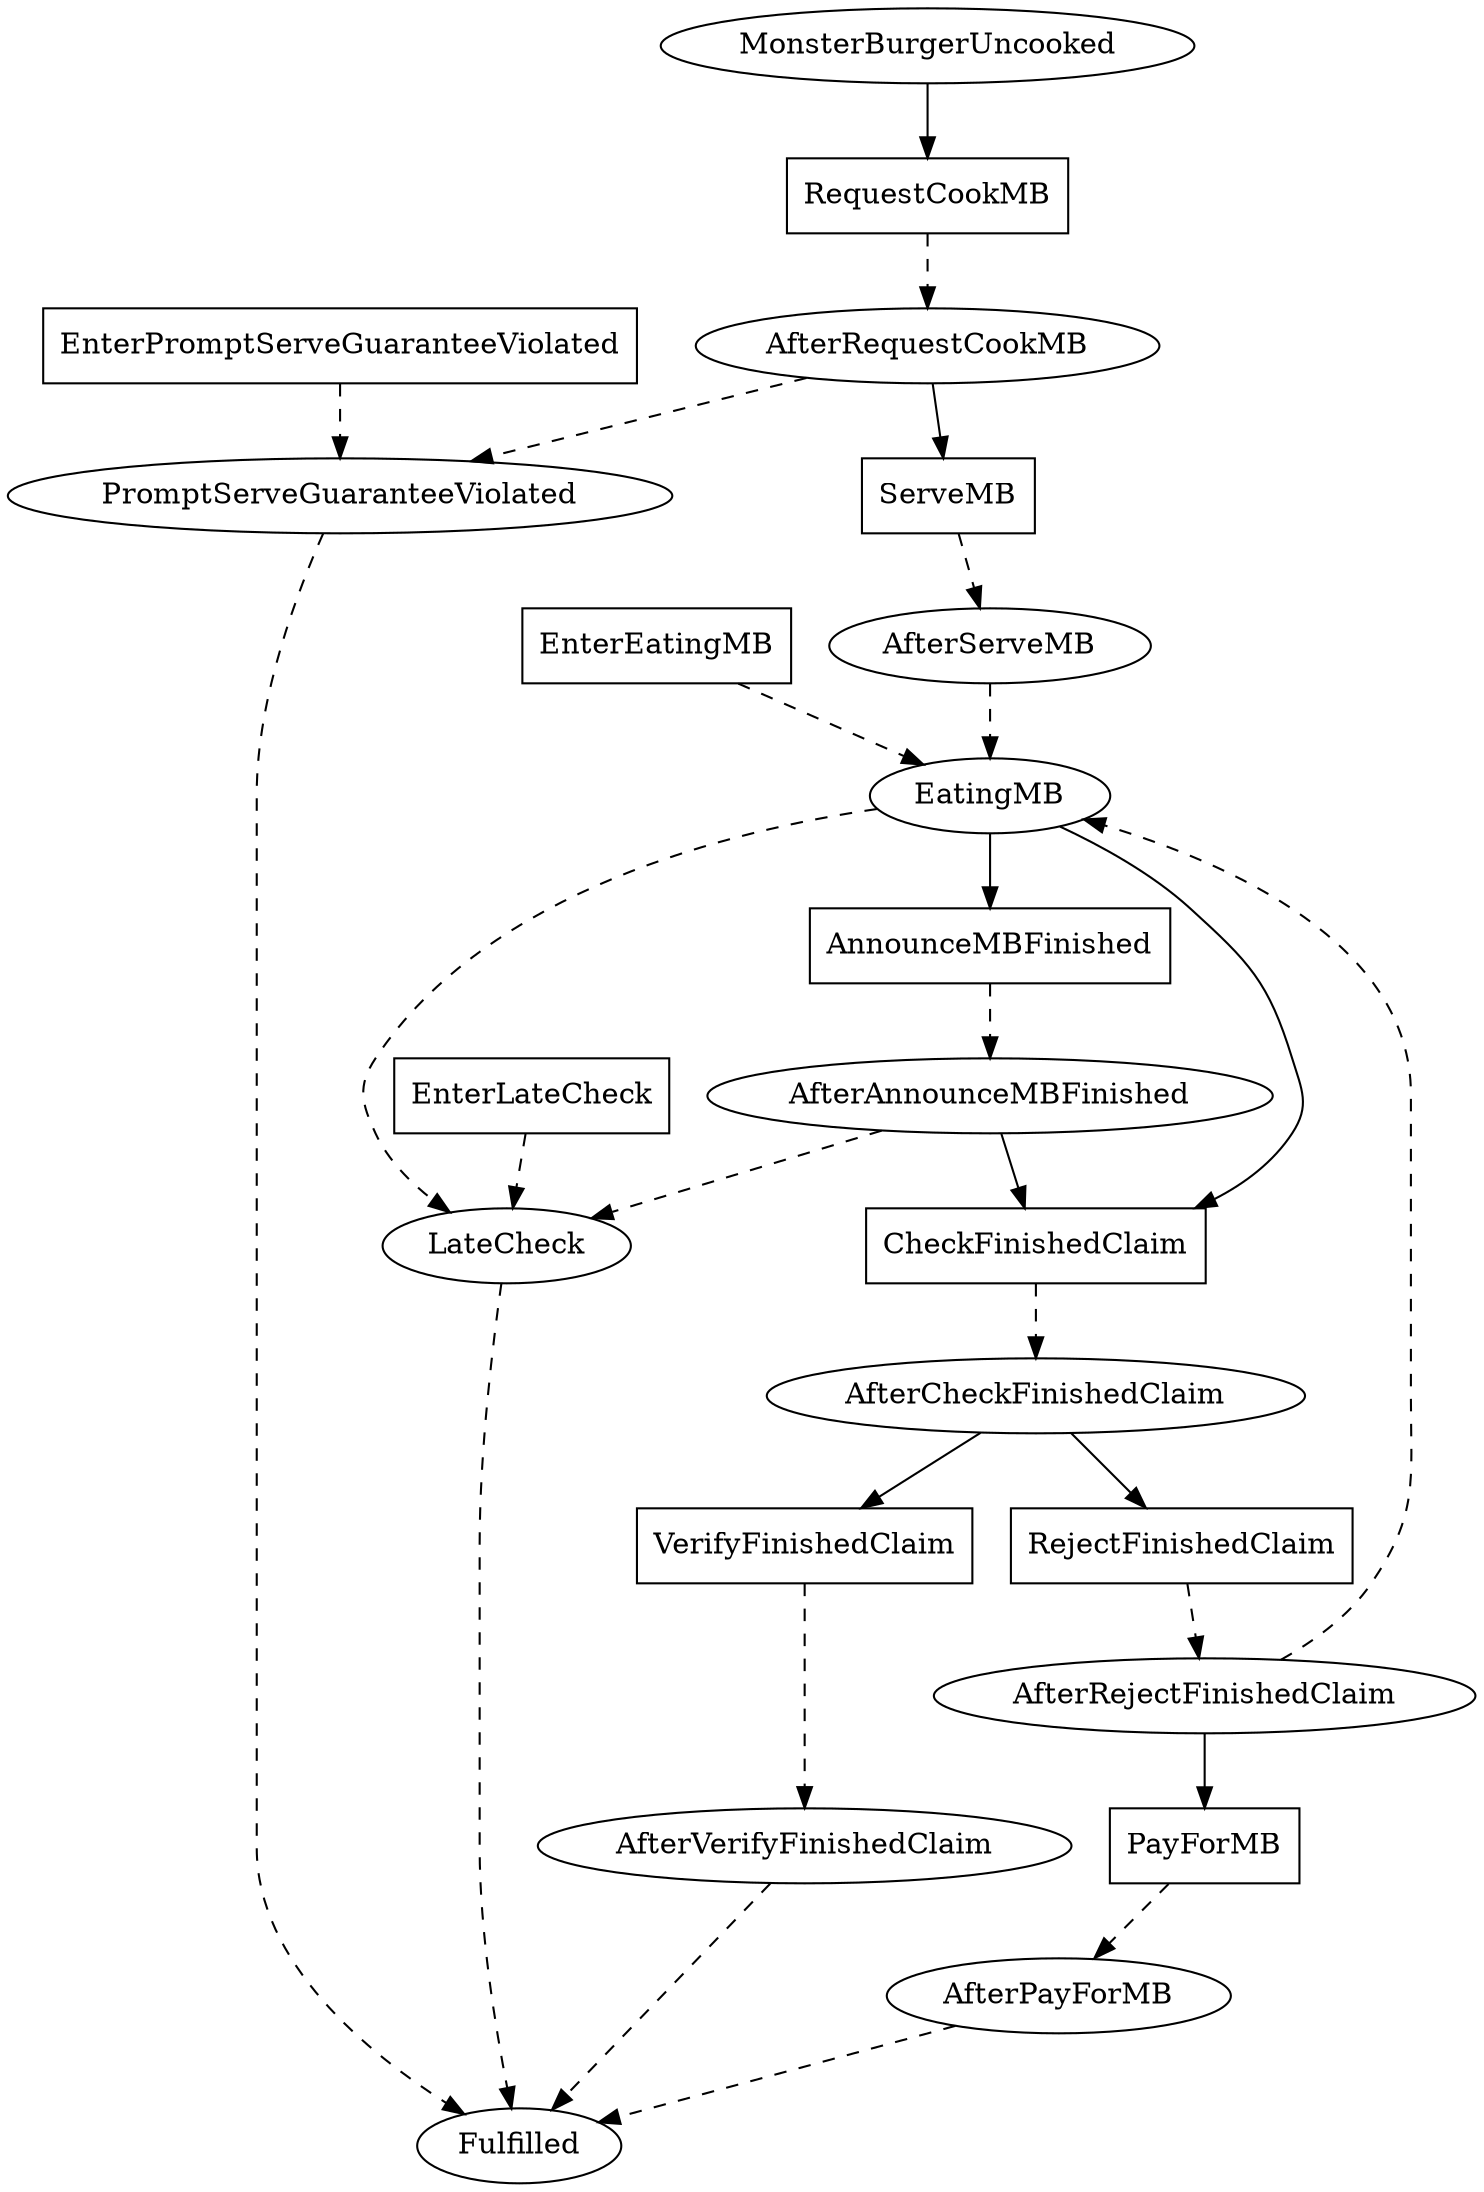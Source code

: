 // THIS IS A GENERATED FILE. DO NOT EDIT.

digraph Monster_Burger {    
    MonsterBurgerUncooked[label=MonsterBurgerUncooked];
	AfterRequestCookMB[label=AfterRequestCookMB];
	AfterServeMB[label=AfterServeMB];
	PromptServeGuaranteeViolated[label=PromptServeGuaranteeViolated];
	EatingMB[label=EatingMB];
	AfterAnnounceMBFinished[label=AfterAnnounceMBFinished];
	LateCheck[label=LateCheck];
	AfterCheckFinishedClaim[label=AfterCheckFinishedClaim];
	AfterRejectFinishedClaim[label=AfterRejectFinishedClaim];
	AfterPayForMB[label=AfterPayForMB];
	AfterVerifyFinishedClaim[label=AfterVerifyFinishedClaim]
    
    RequestCookMB[label=RequestCookMB,shape=box];
	ServeMB[label=ServeMB,shape=box];
	EnterPromptServeGuaranteeViolated[label=EnterPromptServeGuaranteeViolated,shape=box];
	EnterEatingMB[label=EnterEatingMB,shape=box];
	AnnounceMBFinished[label=AnnounceMBFinished,shape=box];
	EnterLateCheck[label=EnterLateCheck,shape=box];
	CheckFinishedClaim[label=CheckFinishedClaim,shape=box];
	RejectFinishedClaim[label=RejectFinishedClaim,shape=box];
	PayForMB[label=PayForMB,shape=box];
	VerifyFinishedClaim[label=VerifyFinishedClaim,shape=box]
 
    MonsterBurgerUncooked -> RequestCookMB;
	AfterRequestCookMB -> ServeMB;
	AfterRequestCookMB -> PromptServeGuaranteeViolated [style=dashed];
	AfterServeMB -> EatingMB [style=dashed];
	PromptServeGuaranteeViolated -> Fulfilled [style=dashed];
	EatingMB -> AnnounceMBFinished;
	EatingMB -> CheckFinishedClaim;
	EatingMB -> LateCheck [style=dashed];
	AfterAnnounceMBFinished -> CheckFinishedClaim;
	AfterAnnounceMBFinished -> LateCheck [style=dashed];
	LateCheck -> Fulfilled [style=dashed];
	AfterCheckFinishedClaim -> VerifyFinishedClaim;
	AfterCheckFinishedClaim -> RejectFinishedClaim;
	AfterRejectFinishedClaim -> EatingMB [style=dashed];
	AfterRejectFinishedClaim -> PayForMB;
	AfterPayForMB -> Fulfilled [style=dashed];
	AfterVerifyFinishedClaim -> Fulfilled [style=dashed]
    
    RequestCookMB -> AfterRequestCookMB [style=dashed];
	ServeMB -> AfterServeMB [style=dashed];
	EnterPromptServeGuaranteeViolated -> PromptServeGuaranteeViolated [style=dashed];
	EnterEatingMB -> EatingMB [style=dashed];
	AnnounceMBFinished -> AfterAnnounceMBFinished [style=dashed];
	EnterLateCheck -> LateCheck [style=dashed];
	CheckFinishedClaim -> AfterCheckFinishedClaim [style=dashed];
	RejectFinishedClaim -> AfterRejectFinishedClaim [style=dashed];
	PayForMB -> AfterPayForMB [style=dashed];
	VerifyFinishedClaim -> AfterVerifyFinishedClaim [style=dashed]
}